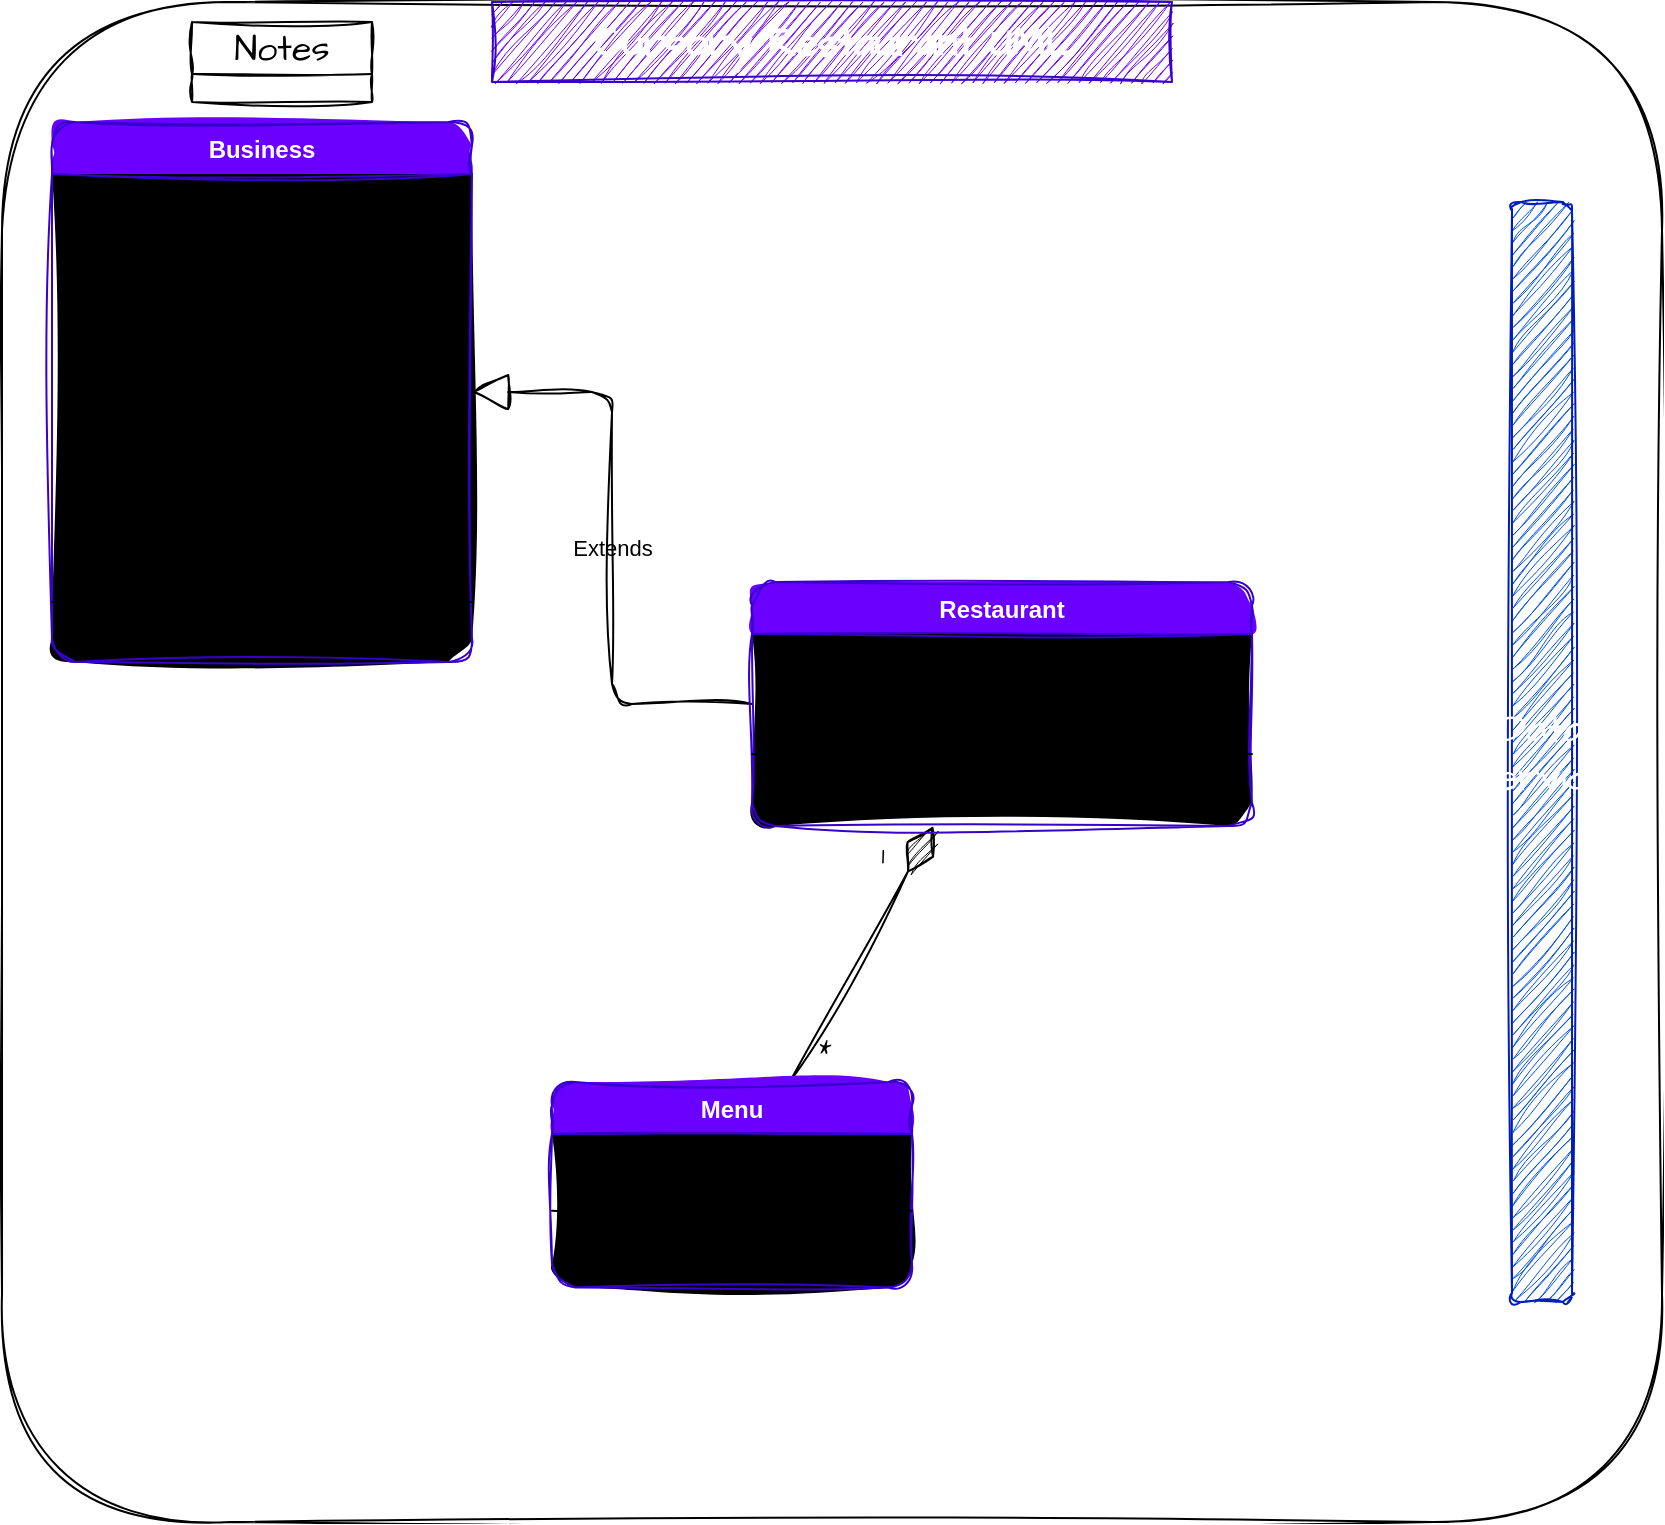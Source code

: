 <mxfile version="21.3.2" type="github">
  <diagram name="Page-1" id="5gD9S_qfb3yua5OunotD">
    <mxGraphModel dx="1434" dy="756" grid="1" gridSize="10" guides="1" tooltips="1" connect="1" arrows="1" fold="1" page="1" pageScale="1" pageWidth="850" pageHeight="1100" background="#FFFFFF" math="0" shadow="0">
      <root>
        <mxCell id="0" />
        <mxCell id="1" parent="0" />
        <mxCell id="IvDvG7JR_VM2cNuA_NT8-2" value="" style="rounded=1;whiteSpace=wrap;html=1;labelBackgroundColor=none;sketch=1;curveFitting=1;jiggle=2;gradientColor=none;gradientDirection=east;" parent="1" vertex="1">
          <mxGeometry x="5" y="10" width="830" height="760" as="geometry" />
        </mxCell>
        <mxCell id="G5nZQSFpa2zoZMKRh_J8-34" value="Extends" style="endArrow=block;endSize=16;endFill=0;html=1;rounded=1;labelBackgroundColor=none;fontColor=default;editable=1;sketch=1;curveFitting=1;jiggle=2;movable=1;resizable=1;rotatable=1;deletable=1;locked=0;connectable=1;edgeStyle=orthogonalEdgeStyle;" parent="1" source="G5nZQSFpa2zoZMKRh_J8-18" target="G5nZQSFpa2zoZMKRh_J8-22" edge="1">
          <mxGeometry width="160" relative="1" as="geometry">
            <mxPoint x="460" y="490" as="sourcePoint" />
            <mxPoint x="345" y="40" as="targetPoint" />
          </mxGeometry>
        </mxCell>
        <mxCell id="G5nZQSFpa2zoZMKRh_J8-71" value="Cursory Restaurant UML" style="text;strokeColor=#3700CC;fillColor=#6a00ff;html=1;fontSize=20;fontStyle=1;verticalAlign=middle;align=center;fontFamily=Architects Daughter;labelBackgroundColor=none;sketch=1;curveFitting=1;jiggle=2;fontColor=#ffffff;" parent="1" vertex="1">
          <mxGeometry x="250" y="10" width="340" height="40" as="geometry" />
        </mxCell>
        <mxCell id="-ZuLLY-UklYOzqyny9P1-8" value="" style="endArrow=diamondThin;endFill=1;endSize=24;rounded=0;sketch=1;hachureGap=4;jiggle=2;curveFitting=1;fontFamily=Helvetica;fontSize=16;html=1;" parent="1" source="G5nZQSFpa2zoZMKRh_J8-57" target="G5nZQSFpa2zoZMKRh_J8-18" edge="1">
          <mxGeometry width="160" relative="1" as="geometry">
            <mxPoint x="470" y="298" as="sourcePoint" />
            <mxPoint x="323.478" y="380" as="targetPoint" />
          </mxGeometry>
        </mxCell>
        <mxCell id="-ZuLLY-UklYOzqyny9P1-11" value="1" style="edgeLabel;html=1;align=center;verticalAlign=middle;resizable=0;points=[];fontSize=12;fontFamily=Architects Daughter;fontStyle=0;labelBackgroundColor=none;fontSource=https%3A%2F%2Ffonts.googleapis.com%2Fcss%3Ffamily%3DArchitects%2BDaughter;" parent="-ZuLLY-UklYOzqyny9P1-8" vertex="1" connectable="0">
          <mxGeometry x="0.75" relative="1" as="geometry">
            <mxPoint x="-17" as="offset" />
          </mxGeometry>
        </mxCell>
        <mxCell id="-ZuLLY-UklYOzqyny9P1-12" value="*" style="edgeLabel;html=1;align=center;verticalAlign=middle;resizable=0;points=[];fontSize=12;fontFamily=Architects Daughter;labelBackgroundColor=none;" parent="-ZuLLY-UklYOzqyny9P1-8" vertex="1" connectable="0">
          <mxGeometry x="-0.75" relative="1" as="geometry">
            <mxPoint x="8" as="offset" />
          </mxGeometry>
        </mxCell>
        <mxCell id="G5nZQSFpa2zoZMKRh_J8-57" value="Menu" style="swimlane;fontStyle=1;align=center;verticalAlign=top;childLayout=stackLayout;horizontal=1;startSize=26;horizontalStack=0;resizeParent=1;resizeParentMax=0;resizeLast=0;collapsible=1;marginBottom=0;whiteSpace=wrap;html=1;rounded=1;labelBackgroundColor=none;sketch=1;curveFitting=1;jiggle=2;swimlaneFillColor=#000000;fillColor=#6a00ff;fontColor=#ffffff;strokeColor=#3700CC;fillStyle=solid;" parent="1" vertex="1">
          <mxGeometry x="280" y="550" width="180" height="102.744" as="geometry">
            <mxRectangle x="46.11" y="410" width="73.89" height="30" as="alternateBounds" />
          </mxGeometry>
        </mxCell>
        <mxCell id="G5nZQSFpa2zoZMKRh_J8-58" value="+ contents: MenuContents" style="text;strokeColor=none;fillColor=none;align=left;verticalAlign=top;spacingLeft=4;spacingRight=4;overflow=hidden;rotatable=0;points=[[0,0.5],[1,0.5]];portConstraint=eastwest;whiteSpace=wrap;html=1;rounded=1;labelBackgroundColor=none;sketch=1;curveFitting=1;jiggle=2;" parent="G5nZQSFpa2zoZMKRh_J8-57" vertex="1">
          <mxGeometry y="26" width="180" height="33.256" as="geometry" />
        </mxCell>
        <mxCell id="G5nZQSFpa2zoZMKRh_J8-59" value="" style="line;strokeWidth=1;fillColor=none;align=left;verticalAlign=middle;spacingTop=-1;spacingLeft=3;spacingRight=3;rotatable=0;labelPosition=right;points=[];portConstraint=eastwest;rounded=1;labelBackgroundColor=none;sketch=1;curveFitting=1;jiggle=2;" parent="G5nZQSFpa2zoZMKRh_J8-57" vertex="1">
          <mxGeometry y="59.256" width="180" height="10.233" as="geometry" />
        </mxCell>
        <mxCell id="G5nZQSFpa2zoZMKRh_J8-60" value="+ constructor ( )" style="text;strokeColor=none;fillColor=none;align=left;verticalAlign=top;spacingLeft=4;spacingRight=4;overflow=hidden;rotatable=0;points=[[0,0.5],[1,0.5]];portConstraint=eastwest;whiteSpace=wrap;html=1;rounded=1;labelBackgroundColor=none;sketch=1;curveFitting=1;jiggle=2;" parent="G5nZQSFpa2zoZMKRh_J8-57" vertex="1">
          <mxGeometry y="69.488" width="180" height="33.256" as="geometry" />
        </mxCell>
        <mxCell id="G5nZQSFpa2zoZMKRh_J8-18" value="Restaurant" style="swimlane;fontStyle=1;align=center;verticalAlign=top;childLayout=stackLayout;horizontal=1;startSize=26;horizontalStack=0;resizeParent=1;resizeParentMax=0;resizeLast=0;collapsible=1;marginBottom=0;whiteSpace=wrap;html=1;rounded=1;labelBackgroundColor=none;sketch=1;curveFitting=1;jiggle=2;swimlaneFillColor=#000000;fillColor=#6a00ff;fontColor=#ffffff;strokeColor=#3700CC;fillStyle=solid;movable=1;resizable=1;rotatable=1;deletable=1;editable=1;locked=0;connectable=1;" parent="1" vertex="1">
          <mxGeometry x="380" y="300" width="250" height="122" as="geometry">
            <mxRectangle x="40" y="270" width="100" height="30" as="alternateBounds" />
          </mxGeometry>
        </mxCell>
        <mxCell id="G5nZQSFpa2zoZMKRh_J8-35" value="+ availableMenus: Menu [ ]&lt;br&gt;" style="text;strokeColor=none;fillColor=none;align=left;verticalAlign=top;spacingLeft=4;spacingRight=4;overflow=hidden;rotatable=0;points=[[0,0.5],[1,0.5]];portConstraint=eastwest;whiteSpace=wrap;html=1;rounded=1;labelBackgroundColor=none;sketch=1;curveFitting=1;jiggle=2;" parent="G5nZQSFpa2zoZMKRh_J8-18" vertex="1">
          <mxGeometry y="26" width="250" height="26" as="geometry" />
        </mxCell>
        <mxCell id="G5nZQSFpa2zoZMKRh_J8-36" value="+ category: FoodRestaurantCategoryEnum" style="text;strokeColor=none;fillColor=none;align=left;verticalAlign=top;spacingLeft=4;spacingRight=4;overflow=hidden;rotatable=0;points=[[0,0.5],[1,0.5]];portConstraint=eastwest;whiteSpace=wrap;html=1;rounded=1;labelBackgroundColor=none;sketch=1;curveFitting=1;jiggle=2;" parent="G5nZQSFpa2zoZMKRh_J8-18" vertex="1">
          <mxGeometry y="52" width="250" height="30" as="geometry" />
        </mxCell>
        <mxCell id="G5nZQSFpa2zoZMKRh_J8-20" value="" style="line;strokeWidth=1;fillColor=none;align=left;verticalAlign=middle;spacingTop=-1;spacingLeft=3;spacingRight=3;rotatable=0;labelPosition=right;points=[];portConstraint=eastwest;rounded=1;labelBackgroundColor=none;sketch=1;curveFitting=1;jiggle=2;" parent="G5nZQSFpa2zoZMKRh_J8-18" vertex="1">
          <mxGeometry y="82" width="250" height="8" as="geometry" />
        </mxCell>
        <mxCell id="G5nZQSFpa2zoZMKRh_J8-41" value="+ constructor ( )" style="text;strokeColor=none;fillColor=none;align=left;verticalAlign=top;spacingLeft=4;spacingRight=4;overflow=hidden;rotatable=0;points=[[0,0.5],[1,0.5]];portConstraint=eastwest;whiteSpace=wrap;html=1;rounded=1;labelBackgroundColor=none;sketch=1;curveFitting=1;jiggle=2;" parent="G5nZQSFpa2zoZMKRh_J8-18" vertex="1">
          <mxGeometry y="90" width="250" height="32" as="geometry" />
        </mxCell>
        <mxCell id="G5nZQSFpa2zoZMKRh_J8-22" value="Business" style="swimlane;fontStyle=1;align=center;verticalAlign=top;childLayout=stackLayout;horizontal=1;startSize=26;horizontalStack=0;resizeParent=1;resizeParentMax=0;resizeLast=0;collapsible=1;marginBottom=0;whiteSpace=wrap;html=1;rounded=1;labelBackgroundColor=none;fillStyle=solid;sketch=1;curveFitting=1;jiggle=2;swimlaneFillColor=#000000;fillColor=#6a00ff;fontColor=#ffffff;strokeColor=#3700CC;" parent="1" vertex="1">
          <mxGeometry x="30" y="70" width="210" height="270" as="geometry">
            <mxRectangle x="30" y="70" width="90" height="30" as="alternateBounds" />
          </mxGeometry>
        </mxCell>
        <mxCell id="G5nZQSFpa2zoZMKRh_J8-26" value="+ name: string" style="text;strokeColor=none;fillColor=none;align=left;verticalAlign=top;spacingLeft=4;spacingRight=4;overflow=hidden;rotatable=0;points=[[0,0.5],[1,0.5]];portConstraint=eastwest;whiteSpace=wrap;html=1;rounded=1;labelBackgroundColor=none;sketch=1;curveFitting=1;jiggle=2;" parent="G5nZQSFpa2zoZMKRh_J8-22" vertex="1">
          <mxGeometry y="26" width="210" height="26" as="geometry" />
        </mxCell>
        <mxCell id="G5nZQSFpa2zoZMKRh_J8-27" value="+ address: string" style="text;strokeColor=none;fillColor=none;align=left;verticalAlign=top;spacingLeft=4;spacingRight=4;overflow=hidden;rotatable=0;points=[[0,0.5],[1,0.5]];portConstraint=eastwest;whiteSpace=wrap;html=1;rounded=1;labelBackgroundColor=none;sketch=1;curveFitting=1;jiggle=2;" parent="G5nZQSFpa2zoZMKRh_J8-22" vertex="1">
          <mxGeometry y="52" width="210" height="26" as="geometry" />
        </mxCell>
        <mxCell id="G5nZQSFpa2zoZMKRh_J8-67" value="+ phoneNumber: string" style="text;strokeColor=none;fillColor=none;align=left;verticalAlign=top;spacingLeft=4;spacingRight=4;overflow=hidden;rotatable=0;points=[[0,0.5],[1,0.5]];portConstraint=eastwest;whiteSpace=wrap;html=1;rounded=1;labelBackgroundColor=none;sketch=1;curveFitting=1;jiggle=2;" parent="G5nZQSFpa2zoZMKRh_J8-22" vertex="1">
          <mxGeometry y="78" width="210" height="26" as="geometry" />
        </mxCell>
        <mxCell id="G5nZQSFpa2zoZMKRh_J8-28" value="+ history: bio" style="text;strokeColor=none;fillColor=none;align=left;verticalAlign=top;spacingLeft=4;spacingRight=4;overflow=hidden;rotatable=0;points=[[0,0.5],[1,0.5]];portConstraint=eastwest;whiteSpace=wrap;html=1;rounded=1;labelBackgroundColor=none;sketch=1;curveFitting=1;jiggle=2;" parent="G5nZQSFpa2zoZMKRh_J8-22" vertex="1">
          <mxGeometry y="104" width="210" height="26" as="geometry" />
        </mxCell>
        <mxCell id="G5nZQSFpa2zoZMKRh_J8-31" value="+ images: Images" style="text;strokeColor=none;fillColor=none;align=left;verticalAlign=top;spacingLeft=4;spacingRight=4;overflow=hidden;rotatable=0;points=[[0,0.5],[1,0.5]];portConstraint=eastwest;whiteSpace=wrap;html=1;rounded=1;labelBackgroundColor=none;sketch=1;curveFitting=1;jiggle=2;" parent="G5nZQSFpa2zoZMKRh_J8-22" vertex="1">
          <mxGeometry y="130" width="210" height="26" as="geometry" />
        </mxCell>
        <mxCell id="G5nZQSFpa2zoZMKRh_J8-29" value="+ owner: string" style="text;strokeColor=none;fillColor=none;align=left;verticalAlign=top;spacingLeft=4;spacingRight=4;overflow=hidden;rotatable=0;points=[[0,0.5],[1,0.5]];portConstraint=eastwest;whiteSpace=wrap;html=1;rounded=1;labelBackgroundColor=none;sketch=1;curveFitting=1;jiggle=2;" parent="G5nZQSFpa2zoZMKRh_J8-22" vertex="1">
          <mxGeometry y="156" width="210" height="26" as="geometry" />
        </mxCell>
        <mxCell id="G5nZQSFpa2zoZMKRh_J8-30" value="+ ownerImage: img&lt;br&gt;" style="text;strokeColor=none;fillColor=none;align=left;verticalAlign=top;spacingLeft=4;spacingRight=4;overflow=hidden;rotatable=0;points=[[0,0.5],[1,0.5]];portConstraint=eastwest;whiteSpace=wrap;html=1;rounded=1;labelBackgroundColor=none;sketch=1;curveFitting=1;jiggle=2;" parent="G5nZQSFpa2zoZMKRh_J8-22" vertex="1">
          <mxGeometry y="182" width="210" height="26" as="geometry" />
        </mxCell>
        <mxCell id="G5nZQSFpa2zoZMKRh_J8-42" value="+ customerRatings: BusinessRatings" style="text;strokeColor=none;fillColor=none;align=left;verticalAlign=top;spacingLeft=4;spacingRight=4;overflow=hidden;rotatable=0;points=[[0,0.5],[1,0.5]];portConstraint=eastwest;whiteSpace=wrap;html=1;rounded=1;labelBackgroundColor=none;sketch=1;curveFitting=1;jiggle=2;" parent="G5nZQSFpa2zoZMKRh_J8-22" vertex="1">
          <mxGeometry y="208" width="210" height="28" as="geometry" />
        </mxCell>
        <mxCell id="G5nZQSFpa2zoZMKRh_J8-24" value="" style="line;strokeWidth=1;fillColor=none;align=left;verticalAlign=middle;spacingTop=-1;spacingLeft=3;spacingRight=3;rotatable=0;labelPosition=right;points=[];portConstraint=eastwest;rounded=1;labelBackgroundColor=none;sketch=1;curveFitting=1;jiggle=2;" parent="G5nZQSFpa2zoZMKRh_J8-22" vertex="1">
          <mxGeometry y="236" width="210" height="8" as="geometry" />
        </mxCell>
        <mxCell id="G5nZQSFpa2zoZMKRh_J8-25" value="+ constructor ( )" style="text;strokeColor=none;fillColor=none;align=left;verticalAlign=top;spacingLeft=4;spacingRight=4;overflow=hidden;rotatable=0;points=[[0,0.5],[1,0.5]];portConstraint=eastwest;whiteSpace=wrap;html=1;rounded=1;labelBackgroundColor=none;sketch=1;curveFitting=1;jiggle=2;" parent="G5nZQSFpa2zoZMKRh_J8-22" vertex="1">
          <mxGeometry y="244" width="210" height="26" as="geometry" />
        </mxCell>
        <mxCell id="RTEgNIWNxifwDNX5CFAT-13" value="Data Service&lt;br&gt;" style="rounded=1;whiteSpace=wrap;html=1;sketch=1;hachureGap=4;jiggle=2;curveFitting=1;fontFamily=Architects Daughter;fontSource=https%3A%2F%2Ffonts.googleapis.com%2Fcss%3Ffamily%3DArchitects%2BDaughter;fontSize=20;fillColor=#0050ef;fontColor=#ffffff;strokeColor=#001DBC;" vertex="1" parent="1">
          <mxGeometry x="760" y="110" width="30" height="550" as="geometry" />
        </mxCell>
        <mxCell id="RTEgNIWNxifwDNX5CFAT-9" value="Notes" style="swimlane;fontStyle=0;childLayout=stackLayout;horizontal=1;startSize=26;fillColor=default;horizontalStack=0;resizeParent=1;resizeParentMax=0;resizeLast=0;collapsible=1;marginBottom=0;whiteSpace=wrap;html=1;sketch=1;hachureGap=4;jiggle=2;curveFitting=1;fontFamily=Architects Daughter;fontSource=https%3A%2F%2Ffonts.googleapis.com%2Fcss%3Ffamily%3DArchitects%2BDaughter;fontSize=18;swimlaneFillColor=default;" vertex="1" collapsed="1" parent="1">
          <mxGeometry x="100" y="20" width="90" height="40" as="geometry">
            <mxRectangle x="100" y="20" width="500" height="84" as="alternateBounds" />
          </mxGeometry>
        </mxCell>
        <mxCell id="RTEgNIWNxifwDNX5CFAT-10" value="+ How should data service work?" style="text;strokeColor=none;fillColor=none;align=left;verticalAlign=top;spacingLeft=4;spacingRight=4;overflow=hidden;rotatable=0;points=[[0,0.5],[1,0.5]];portConstraint=eastwest;whiteSpace=wrap;html=1;fontSize=20;fontFamily=Architects Daughter;gradientColor=none;" vertex="1" parent="RTEgNIWNxifwDNX5CFAT-9">
          <mxGeometry y="26" width="500" height="26" as="geometry" />
        </mxCell>
        <mxCell id="RTEgNIWNxifwDNX5CFAT-12" value="+ variabes and methods aren&#39;t set in stone" style="text;strokeColor=none;fillColor=none;align=left;verticalAlign=top;spacingLeft=4;spacingRight=4;overflow=hidden;rotatable=0;points=[[0,0.5],[1,0.5]];portConstraint=eastwest;whiteSpace=wrap;html=1;fontSize=20;fontFamily=Architects Daughter;" vertex="1" parent="RTEgNIWNxifwDNX5CFAT-9">
          <mxGeometry y="52" width="500" height="32" as="geometry" />
        </mxCell>
      </root>
    </mxGraphModel>
  </diagram>
</mxfile>
